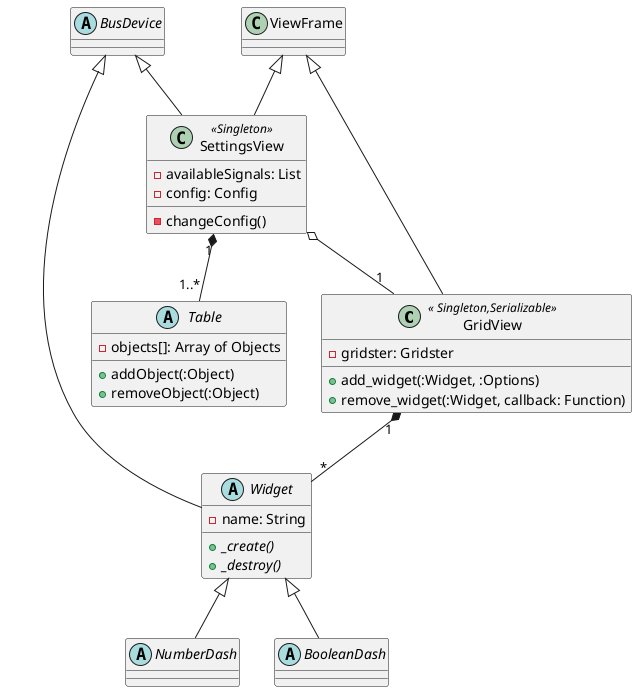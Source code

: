 @startuml




GridView "1"*--"*" Widget

abstract class BusDevice

abstract class Widget extends BusDevice{
    -name: String
    +{abstract}_create()
    +{abstract}_destroy()
}

abstract class NumberDash extends Widget{
}

abstract class BooleanDash extends Widget{
}

class GridView <<  Singleton,Serializable >> extends ViewFrame{
    +add_widget(:Widget, :Options)
    +remove_widget(:Widget, callback: Function)
	-gridster: Gridster
}

'-------------------------------------'

SettingsView "1"*--"1..*" Table
SettingsView o--"1" GridView

class SettingsView <<Singleton>> extends BusDevice, ViewFrame{
	-availableSignals: List
	-config: Config
	-changeConfig()
}

abstract class Table {
    -objects[]: Array of Objects
    +addObject(:Object)
    +removeObject(:Object)
}



@enduml
